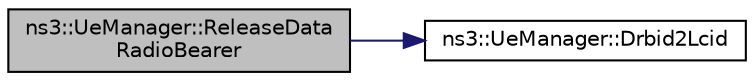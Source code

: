 digraph "ns3::UeManager::ReleaseDataRadioBearer"
{
 // LATEX_PDF_SIZE
  edge [fontname="Helvetica",fontsize="10",labelfontname="Helvetica",labelfontsize="10"];
  node [fontname="Helvetica",fontsize="10",shape=record];
  rankdir="LR";
  Node1 [label="ns3::UeManager::ReleaseData\lRadioBearer",height=0.2,width=0.4,color="black", fillcolor="grey75", style="filled", fontcolor="black",tooltip="Release a given radio bearer."];
  Node1 -> Node2 [color="midnightblue",fontsize="10",style="solid",fontname="Helvetica"];
  Node2 [label="ns3::UeManager::Drbid2Lcid",height=0.2,width=0.4,color="black", fillcolor="white", style="filled",URL="$classns3_1_1_ue_manager.html#af0ba90c3b4fe3300796ffc03de328f73",tooltip=" "];
}

